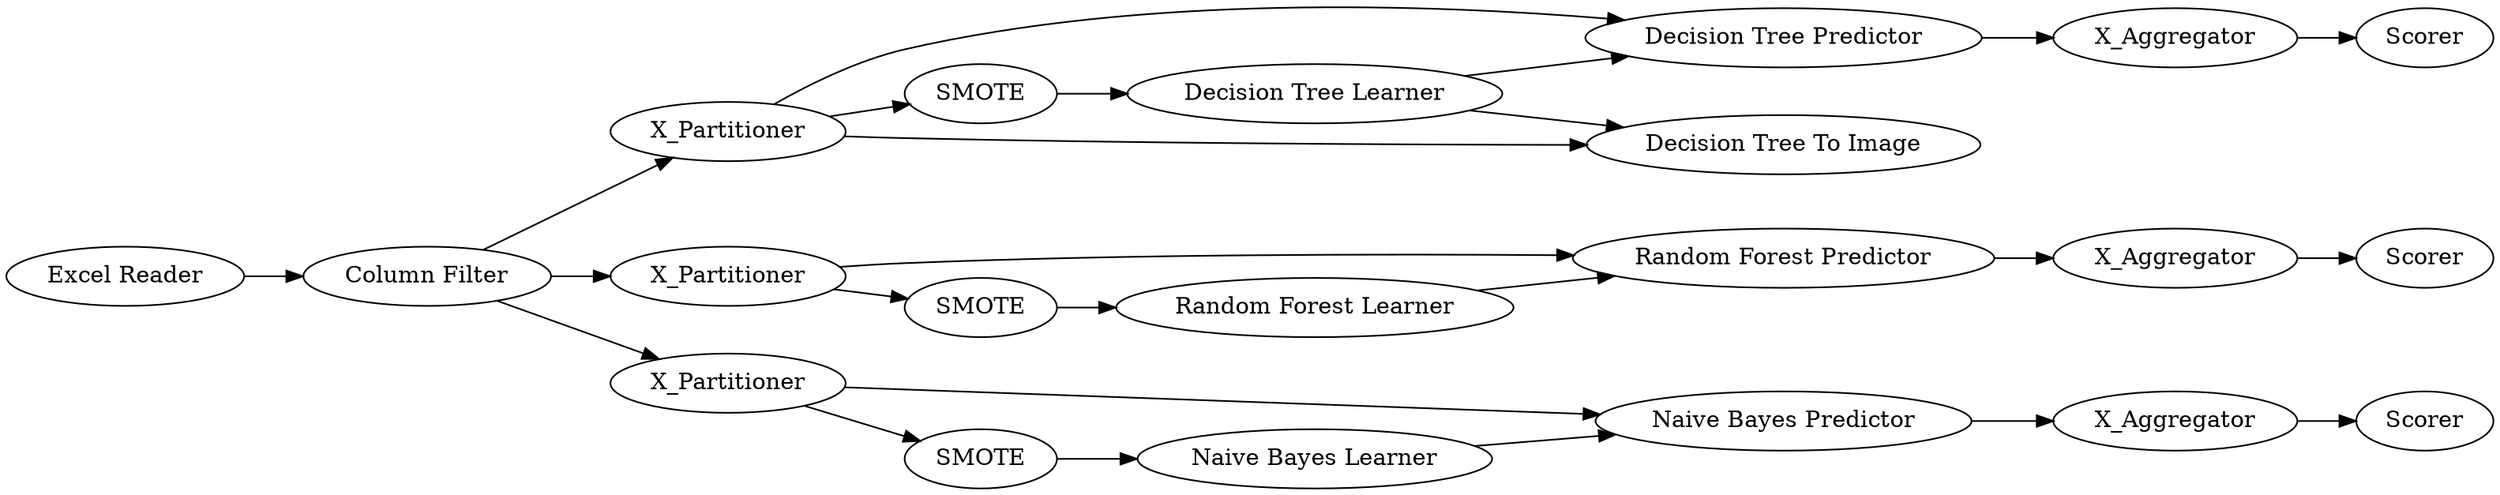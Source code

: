 digraph {
	1 [label="Excel Reader"]
	2 [label="Column Filter"]
	4 [label="Decision Tree Predictor"]
	5 [label="Decision Tree Learner"]
	8 [label=X_Aggregator]
	9 [label=Scorer]
	12 [label=X_Partitioner]
	14 [label="Random Forest Learner"]
	15 [label="Random Forest Predictor"]
	17 [label=X_Partitioner]
	21 [label=Scorer]
	23 [label=X_Aggregator]
	24 [label="Naive Bayes Predictor"]
	25 [label="Naive Bayes Learner"]
	26 [label=X_Partitioner]
	27 [label=X_Aggregator]
	28 [label=Scorer]
	29 [label=SMOTE]
	30 [label=SMOTE]
	31 [label="Decision Tree To Image"]
	32 [label=SMOTE]
	1 -> 2
	2 -> 12
	2 -> 26
	2 -> 17
	4 -> 8
	5 -> 4
	5 -> 31
	8 -> 9
	12 -> 4
	12 -> 29
	12 -> 31
	14 -> 15
	15 -> 23
	17 -> 30
	17 -> 15
	23 -> 21
	24 -> 27
	25 -> 24
	26 -> 24
	26 -> 32
	27 -> 28
	29 -> 5
	30 -> 14
	32 -> 25
	rankdir=LR
}
